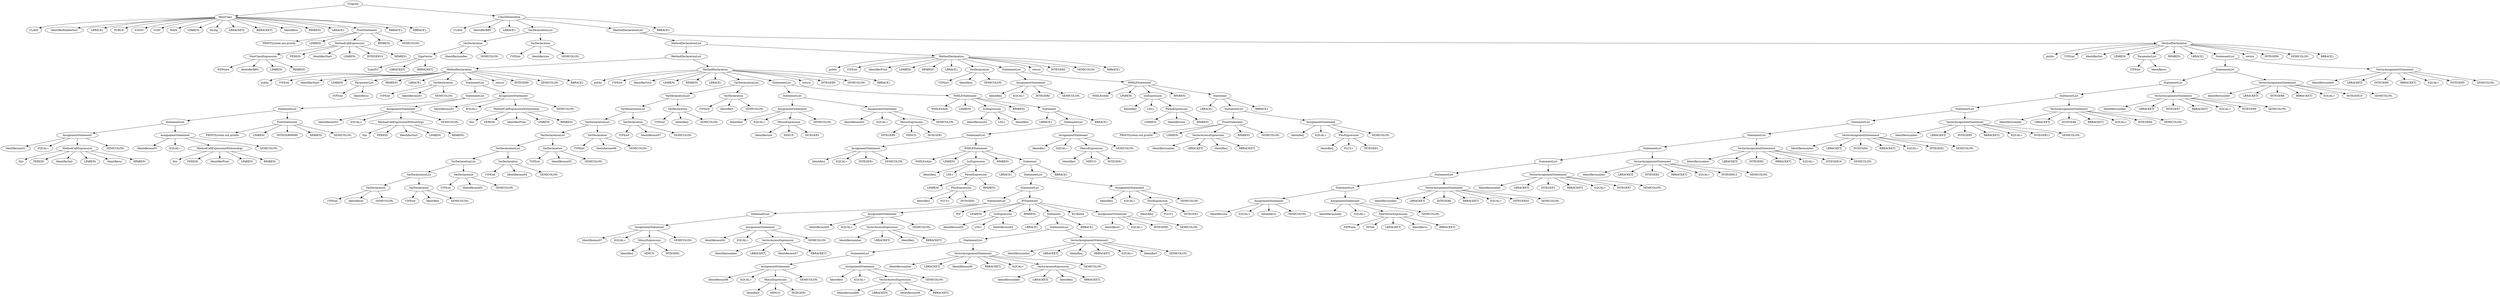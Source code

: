 digraph {
n0 [label="Program"];
n1 [label="MainClass"];
n2 [label="CLASS"];
n1 -> n2
n3 [label="IdentifierBubbleSort"];
n1 -> n3
n4 [label="LBRACE{"];
n1 -> n4
n5 [label="PUBLIC"];
n1 -> n5
n6 [label="STATIC"];
n1 -> n6
n7 [label="VOID"];
n1 -> n7
n8 [label="MAIN"];
n1 -> n8
n9 [label="LPAREN("];
n1 -> n9
n10 [label="String"];
n1 -> n10
n11 [label="LBRACKET["];
n1 -> n11
n12 [label="RBRACKET]"];
n1 -> n12
n13 [label="Identifiera"];
n1 -> n13
n14 [label="RPAREN)"];
n1 -> n14
n15 [label="LBRACE{"];
n1 -> n15
n16 [label="PrintStatement"];
n17 [label="PRINTSystem.out.println"];
n16 -> n17
n18 [label="LPAREN("];
n16 -> n18
n19 [label="MethodCallExpression"];
n20 [label="NewClassExpression"];
n21 [label="NEWnew"];
n20 -> n21
n22 [label="IdentifierBBS"];
n20 -> n22
n23 [label="LPAREN("];
n20 -> n23
n24 [label="RPAREN)"];
n20 -> n24
n19 -> n20
n25 [label="PERIOD."];
n19 -> n25
n26 [label="IdentifierStart"];
n19 -> n26
n27 [label="LPAREN("];
n19 -> n27
n28 [label="INTEGER10"];
n19 -> n28
n29 [label="RPAREN)"];
n19 -> n29
n16 -> n19
n30 [label="RPAREN)"];
n16 -> n30
n31 [label="SEMICOLON;"];
n16 -> n31
n1 -> n16
n32 [label="RBRACE}"];
n1 -> n32
n33 [label="RBRACE}"];
n1 -> n33
n0 -> n1
n34 [label="ClassDeclaration"];
n35 [label="CLASS"];
n34 -> n35
n36 [label="IdentifierBBS"];
n34 -> n36
n37 [label="LBRACE{"];
n34 -> n37
n38 [label="VarDeclarationList"];
n39 [label="VarDeclaration"];
n40 [label="TypeVector"];
n41 [label="TypeINT"];
n40 -> n41
n42 [label="LBRACKET["];
n40 -> n42
n43 [label="RBRACKET]"];
n40 -> n43
n39 -> n40
n44 [label="Identifiernumber"];
n39 -> n44
n45 [label="SEMICOLON;"];
n39 -> n45
n38 -> n39
n46 [label="VarDeclaration"];
n47 [label="TYPEint"];
n46 -> n47
n48 [label="Identifiersize"];
n46 -> n48
n49 [label="SEMICOLON;"];
n46 -> n49
n38 -> n46
n34 -> n38
n50 [label="MethodDeclarationList"];
n51 [label="MethodDeclarationList"];
n52 [label="MethodDeclarationList"];
n53 [label="MethodDeclaration"];
n54 [label="public"];
n53 -> n54
n55 [label="TYPEint"];
n53 -> n55
n56 [label="IdentifierStart"];
n53 -> n56
n57 [label="LPAREN("];
n53 -> n57
n58 [label="ParameterList"];
n59 [label="TYPEint"];
n58 -> n59
n60 [label="Identifiersz"];
n58 -> n60
n53 -> n58
n61 [label="RPAREN)"];
n53 -> n61
n62 [label="LBRACE{"];
n53 -> n62
n63 [label="VarDeclaration"];
n64 [label="TYPEint"];
n63 -> n64
n65 [label="Identifieraux01"];
n63 -> n65
n66 [label="SEMICOLON;"];
n63 -> n66
n53 -> n63
n67 [label="StatementList"];
n68 [label="StatementList"];
n69 [label="StatementList"];
n70 [label="StatementList"];
n71 [label="AssignmentStatement"];
n72 [label="Identifieraux01"];
n71 -> n72
n73 [label="EQUAL="];
n71 -> n73
n74 [label="MethodCallExpression"];
n75 [label="this"];
n74 -> n75
n76 [label="PERIOD."];
n74 -> n76
n77 [label="IdentifierInit"];
n74 -> n77
n78 [label="LPAREN("];
n74 -> n78
n79 [label="Identifiersz"];
n74 -> n79
n80 [label="RPAREN)"];
n74 -> n80
n71 -> n74
n81 [label="SEMICOLON;"];
n71 -> n81
n70 -> n71
n82 [label="AssignmentStatement"];
n83 [label="Identifieraux01"];
n82 -> n83
n84 [label="EQUAL="];
n82 -> n84
n85 [label="MethodCallExpressionWithoutArgs"];
n86 [label="this"];
n85 -> n86
n87 [label="PERIOD."];
n85 -> n87
n88 [label="IdentifierPrint"];
n85 -> n88
n89 [label="LPAREN("];
n85 -> n89
n90 [label="RPAREN)"];
n85 -> n90
n82 -> n85
n91 [label="SEMICOLON;"];
n82 -> n91
n70 -> n82
n69 -> n70
n92 [label="PrintStatement"];
n93 [label="PRINTSystem.out.println"];
n92 -> n93
n94 [label="LPAREN("];
n92 -> n94
n95 [label="INTEGER99999"];
n92 -> n95
n96 [label="RPAREN)"];
n92 -> n96
n97 [label="SEMICOLON;"];
n92 -> n97
n69 -> n92
n68 -> n69
n98 [label="AssignmentStatement"];
n99 [label="Identifieraux01"];
n98 -> n99
n100 [label="EQUAL="];
n98 -> n100
n101 [label="MethodCallExpressionWithoutArgs"];
n102 [label="this"];
n101 -> n102
n103 [label="PERIOD."];
n101 -> n103
n104 [label="IdentifierSort"];
n101 -> n104
n105 [label="LPAREN("];
n101 -> n105
n106 [label="RPAREN)"];
n101 -> n106
n98 -> n101
n107 [label="SEMICOLON;"];
n98 -> n107
n68 -> n98
n67 -> n68
n108 [label="AssignmentStatement"];
n109 [label="Identifieraux01"];
n108 -> n109
n110 [label="EQUAL="];
n108 -> n110
n111 [label="MethodCallExpressionWithoutArgs"];
n112 [label="this"];
n111 -> n112
n113 [label="PERIOD."];
n111 -> n113
n114 [label="IdentifierPrint"];
n111 -> n114
n115 [label="LPAREN("];
n111 -> n115
n116 [label="RPAREN)"];
n111 -> n116
n108 -> n111
n117 [label="SEMICOLON;"];
n108 -> n117
n67 -> n108
n53 -> n67
n118 [label="return"];
n53 -> n118
n119 [label="INTEGER0"];
n53 -> n119
n120 [label="SEMICOLON;"];
n53 -> n120
n121 [label="RBRACE}"];
n53 -> n121
n52 -> n53
n122 [label="MethodDeclaration"];
n123 [label="public"];
n122 -> n123
n124 [label="TYPEint"];
n122 -> n124
n125 [label="IdentifierSort"];
n122 -> n125
n126 [label="LPAREN("];
n122 -> n126
n127 [label="RPAREN)"];
n122 -> n127
n128 [label="LBRACE{"];
n122 -> n128
n129 [label="VarDeclarationList"];
n130 [label="VarDeclarationList"];
n131 [label="VarDeclarationList"];
n132 [label="VarDeclarationList"];
n133 [label="VarDeclarationList"];
n134 [label="VarDeclarationList"];
n135 [label="VarDeclarationList"];
n136 [label="VarDeclarationList"];
n137 [label="VarDeclaration"];
n138 [label="TYPEint"];
n137 -> n138
n139 [label="Identifiernt"];
n137 -> n139
n140 [label="SEMICOLON;"];
n137 -> n140
n136 -> n137
n141 [label="VarDeclaration"];
n142 [label="TYPEint"];
n141 -> n142
n143 [label="Identifieri"];
n141 -> n143
n144 [label="SEMICOLON;"];
n141 -> n144
n136 -> n141
n135 -> n136
n145 [label="VarDeclaration"];
n146 [label="TYPEint"];
n145 -> n146
n147 [label="Identifieraux02"];
n145 -> n147
n148 [label="SEMICOLON;"];
n145 -> n148
n135 -> n145
n134 -> n135
n149 [label="VarDeclaration"];
n150 [label="TYPEint"];
n149 -> n150
n151 [label="Identifieraux04"];
n149 -> n151
n152 [label="SEMICOLON;"];
n149 -> n152
n134 -> n149
n133 -> n134
n153 [label="VarDeclaration"];
n154 [label="TYPEint"];
n153 -> n154
n155 [label="Identifieraux05"];
n153 -> n155
n156 [label="SEMICOLON;"];
n153 -> n156
n133 -> n153
n132 -> n133
n157 [label="VarDeclaration"];
n158 [label="TYPEint"];
n157 -> n158
n159 [label="Identifieraux06"];
n157 -> n159
n160 [label="SEMICOLON;"];
n157 -> n160
n132 -> n157
n131 -> n132
n161 [label="VarDeclaration"];
n162 [label="TYPEint"];
n161 -> n162
n163 [label="Identifieraux07"];
n161 -> n163
n164 [label="SEMICOLON;"];
n161 -> n164
n131 -> n161
n130 -> n131
n165 [label="VarDeclaration"];
n166 [label="TYPEint"];
n165 -> n166
n167 [label="Identifierj"];
n165 -> n167
n168 [label="SEMICOLON;"];
n165 -> n168
n130 -> n165
n129 -> n130
n169 [label="VarDeclaration"];
n170 [label="TYPEint"];
n169 -> n170
n171 [label="Identifiert"];
n169 -> n171
n172 [label="SEMICOLON;"];
n169 -> n172
n129 -> n169
n122 -> n129
n173 [label="StatementList"];
n174 [label="StatementList"];
n175 [label="AssignmentStatement"];
n176 [label="Identifieri"];
n175 -> n176
n177 [label="EQUAL="];
n175 -> n177
n178 [label="MinusExpression"];
n179 [label="Identifiersize"];
n178 -> n179
n180 [label="MINUS-"];
n178 -> n180
n181 [label="INTEGER1"];
n178 -> n181
n175 -> n178
n182 [label="SEMICOLON;"];
n175 -> n182
n174 -> n175
n183 [label="AssignmentStatement"];
n184 [label="Identifieraux02"];
n183 -> n184
n185 [label="EQUAL="];
n183 -> n185
n186 [label="MinusExpression"];
n187 [label="INTEGER0"];
n186 -> n187
n188 [label="MINUS-"];
n186 -> n188
n189 [label="INTEGER1"];
n186 -> n189
n183 -> n186
n190 [label="SEMICOLON;"];
n183 -> n190
n174 -> n183
n173 -> n174
n191 [label="WHILEStatement"];
n192 [label="WHILEwhile"];
n191 -> n192
n193 [label="LPAREN("];
n191 -> n193
n194 [label="lssExpression"];
n195 [label="Identifieraux02"];
n194 -> n195
n196 [label="LSS<"];
n194 -> n196
n197 [label="Identifieri"];
n194 -> n197
n191 -> n194
n198 [label="RPAREN)"];
n191 -> n198
n199 [label="Statement"];
n200 [label="LBRACE{"];
n199 -> n200
n201 [label="StatementList"];
n202 [label="StatementList"];
n203 [label="AssignmentStatement"];
n204 [label="Identifierj"];
n203 -> n204
n205 [label="EQUAL="];
n203 -> n205
n206 [label="INTEGER1"];
n203 -> n206
n207 [label="SEMICOLON;"];
n203 -> n207
n202 -> n203
n208 [label="WHILEStatement"];
n209 [label="WHILEwhile"];
n208 -> n209
n210 [label="LPAREN("];
n208 -> n210
n211 [label="lssExpression"];
n212 [label="Identifierj"];
n211 -> n212
n213 [label="LSS<"];
n211 -> n213
n214 [label="ParenExpression"];
n215 [label="LPAREN("];
n214 -> n215
n216 [label="PlusExpression"];
n217 [label="Identifieri"];
n216 -> n217
n218 [label="PLUS+"];
n216 -> n218
n219 [label="INTEGER1"];
n216 -> n219
n214 -> n216
n220 [label="RPAREN)"];
n214 -> n220
n211 -> n214
n208 -> n211
n221 [label="RPAREN)"];
n208 -> n221
n222 [label="Statement"];
n223 [label="LBRACE{"];
n222 -> n223
n224 [label="StatementList"];
n225 [label="StatementList"];
n226 [label="StatementList"];
n227 [label="StatementList"];
n228 [label="AssignmentStatement"];
n229 [label="Identifieraux07"];
n228 -> n229
n230 [label="EQUAL="];
n228 -> n230
n231 [label="MinusExpression"];
n232 [label="Identifierj"];
n231 -> n232
n233 [label="MINUS-"];
n231 -> n233
n234 [label="INTEGER1"];
n231 -> n234
n228 -> n231
n235 [label="SEMICOLON;"];
n228 -> n235
n227 -> n228
n236 [label="AssignmentStatement"];
n237 [label="Identifieraux04"];
n236 -> n237
n238 [label="EQUAL="];
n236 -> n238
n239 [label="VectorAccessExpression"];
n240 [label="Identifiernumber"];
n239 -> n240
n241 [label="LBRACKET["];
n239 -> n241
n242 [label="Identifieraux07"];
n239 -> n242
n243 [label="RBRACKET]"];
n239 -> n243
n236 -> n239
n244 [label="SEMICOLON;"];
n236 -> n244
n227 -> n236
n226 -> n227
n245 [label="AssignmentStatement"];
n246 [label="Identifieraux05"];
n245 -> n246
n247 [label="EQUAL="];
n245 -> n247
n248 [label="VectorAccessExpression"];
n249 [label="Identifiernumber"];
n248 -> n249
n250 [label="LBRACKET["];
n248 -> n250
n251 [label="Identifierj"];
n248 -> n251
n252 [label="RBRACKET]"];
n248 -> n252
n245 -> n248
n253 [label="SEMICOLON;"];
n245 -> n253
n226 -> n245
n225 -> n226
n254 [label="IFStatement"];
n255 [label="IFif"];
n254 -> n255
n256 [label="LPAREN("];
n254 -> n256
n257 [label="lssExpression"];
n258 [label="Identifieraux05"];
n257 -> n258
n259 [label="LSS<"];
n257 -> n259
n260 [label="Identifieraux04"];
n257 -> n260
n254 -> n257
n261 [label="RPAREN)"];
n254 -> n261
n262 [label="Statement"];
n263 [label="LBRACE{"];
n262 -> n263
n264 [label="StatementList"];
n265 [label="StatementList"];
n266 [label="StatementList"];
n267 [label="AssignmentStatement"];
n268 [label="Identifieraux06"];
n267 -> n268
n269 [label="EQUAL="];
n267 -> n269
n270 [label="MinusExpression"];
n271 [label="Identifierj"];
n270 -> n271
n272 [label="MINUS-"];
n270 -> n272
n273 [label="INTEGER1"];
n270 -> n273
n267 -> n270
n274 [label="SEMICOLON;"];
n267 -> n274
n266 -> n267
n275 [label="AssignmentStatement"];
n276 [label="Identifiert"];
n275 -> n276
n277 [label="EQUAL="];
n275 -> n277
n278 [label="VectorAccessExpression"];
n279 [label="Identifiernumber"];
n278 -> n279
n280 [label="LBRACKET["];
n278 -> n280
n281 [label="Identifieraux06"];
n278 -> n281
n282 [label="RBRACKET]"];
n278 -> n282
n275 -> n278
n283 [label="SEMICOLON;"];
n275 -> n283
n266 -> n275
n265 -> n266
n284 [label="VectorAssignmentStatement"];
n285 [label="Identifiernumber"];
n284 -> n285
n286 [label="LBRACKET["];
n284 -> n286
n287 [label="Identifieraux06"];
n284 -> n287
n288 [label="RBRACKET]"];
n284 -> n288
n289 [label="EQUAL="];
n284 -> n289
n290 [label="VectorAccessExpression"];
n291 [label="Identifiernumber"];
n290 -> n291
n292 [label="LBRACKET["];
n290 -> n292
n293 [label="Identifierj"];
n290 -> n293
n294 [label="RBRACKET]"];
n290 -> n294
n284 -> n290
n295 [label="SEMICOLON;"];
n284 -> n295
n265 -> n284
n264 -> n265
n296 [label="VectorAssignmentStatement"];
n297 [label="Identifiernumber"];
n296 -> n297
n298 [label="LBRACKET["];
n296 -> n298
n299 [label="Identifierj"];
n296 -> n299
n300 [label="RBRACKET]"];
n296 -> n300
n301 [label="EQUAL="];
n296 -> n301
n302 [label="Identifiert"];
n296 -> n302
n303 [label="SEMICOLON;"];
n296 -> n303
n264 -> n296
n262 -> n264
n304 [label="RBRACE}"];
n262 -> n304
n254 -> n262
n305 [label="ELSEelse"];
n254 -> n305
n306 [label="AssignmentStatement"];
n307 [label="Identifiernt"];
n306 -> n307
n308 [label="EQUAL="];
n306 -> n308
n309 [label="INTEGER0"];
n306 -> n309
n310 [label="SEMICOLON;"];
n306 -> n310
n254 -> n306
n225 -> n254
n224 -> n225
n311 [label="AssignmentStatement"];
n312 [label="Identifierj"];
n311 -> n312
n313 [label="EQUAL="];
n311 -> n313
n314 [label="PlusExpression"];
n315 [label="Identifierj"];
n314 -> n315
n316 [label="PLUS+"];
n314 -> n316
n317 [label="INTEGER1"];
n314 -> n317
n311 -> n314
n318 [label="SEMICOLON;"];
n311 -> n318
n224 -> n311
n222 -> n224
n319 [label="RBRACE}"];
n222 -> n319
n208 -> n222
n202 -> n208
n201 -> n202
n320 [label="AssignmentStatement"];
n321 [label="Identifieri"];
n320 -> n321
n322 [label="EQUAL="];
n320 -> n322
n323 [label="MinusExpression"];
n324 [label="Identifieri"];
n323 -> n324
n325 [label="MINUS-"];
n323 -> n325
n326 [label="INTEGER1"];
n323 -> n326
n320 -> n323
n327 [label="SEMICOLON;"];
n320 -> n327
n201 -> n320
n199 -> n201
n328 [label="RBRACE}"];
n199 -> n328
n191 -> n199
n173 -> n191
n122 -> n173
n329 [label="return"];
n122 -> n329
n330 [label="INTEGER0"];
n122 -> n330
n331 [label="SEMICOLON;"];
n122 -> n331
n332 [label="RBRACE}"];
n122 -> n332
n52 -> n122
n51 -> n52
n333 [label="MethodDeclaration"];
n334 [label="public"];
n333 -> n334
n335 [label="TYPEint"];
n333 -> n335
n336 [label="IdentifierPrint"];
n333 -> n336
n337 [label="LPAREN("];
n333 -> n337
n338 [label="RPAREN)"];
n333 -> n338
n339 [label="LBRACE{"];
n333 -> n339
n340 [label="VarDeclaration"];
n341 [label="TYPEint"];
n340 -> n341
n342 [label="Identifierj"];
n340 -> n342
n343 [label="SEMICOLON;"];
n340 -> n343
n333 -> n340
n344 [label="StatementList"];
n345 [label="AssignmentStatement"];
n346 [label="Identifierj"];
n345 -> n346
n347 [label="EQUAL="];
n345 -> n347
n348 [label="INTEGER0"];
n345 -> n348
n349 [label="SEMICOLON;"];
n345 -> n349
n344 -> n345
n350 [label="WHILEStatement"];
n351 [label="WHILEwhile"];
n350 -> n351
n352 [label="LPAREN("];
n350 -> n352
n353 [label="lssExpression"];
n354 [label="Identifierj"];
n353 -> n354
n355 [label="LSS<"];
n353 -> n355
n356 [label="ParenExpression"];
n357 [label="LPAREN("];
n356 -> n357
n358 [label="Identifiersize"];
n356 -> n358
n359 [label="RPAREN)"];
n356 -> n359
n353 -> n356
n350 -> n353
n360 [label="RPAREN)"];
n350 -> n360
n361 [label="Statement"];
n362 [label="LBRACE{"];
n361 -> n362
n363 [label="StatementList"];
n364 [label="PrintStatement"];
n365 [label="PRINTSystem.out.println"];
n364 -> n365
n366 [label="LPAREN("];
n364 -> n366
n367 [label="VectorAccessExpression"];
n368 [label="Identifiernumber"];
n367 -> n368
n369 [label="LBRACKET["];
n367 -> n369
n370 [label="Identifierj"];
n367 -> n370
n371 [label="RBRACKET]"];
n367 -> n371
n364 -> n367
n372 [label="RPAREN)"];
n364 -> n372
n373 [label="SEMICOLON;"];
n364 -> n373
n363 -> n364
n374 [label="AssignmentStatement"];
n375 [label="Identifierj"];
n374 -> n375
n376 [label="EQUAL="];
n374 -> n376
n377 [label="PlusExpression"];
n378 [label="Identifierj"];
n377 -> n378
n379 [label="PLUS+"];
n377 -> n379
n380 [label="INTEGER1"];
n377 -> n380
n374 -> n377
n381 [label="SEMICOLON;"];
n374 -> n381
n363 -> n374
n361 -> n363
n382 [label="RBRACE}"];
n361 -> n382
n350 -> n361
n344 -> n350
n333 -> n344
n383 [label="return"];
n333 -> n383
n384 [label="INTEGER0"];
n333 -> n384
n385 [label="SEMICOLON;"];
n333 -> n385
n386 [label="RBRACE}"];
n333 -> n386
n51 -> n333
n50 -> n51
n387 [label="MethodDeclaration"];
n388 [label="public"];
n387 -> n388
n389 [label="TYPEint"];
n387 -> n389
n390 [label="IdentifierInit"];
n387 -> n390
n391 [label="LPAREN("];
n387 -> n391
n392 [label="ParameterList"];
n393 [label="TYPEint"];
n392 -> n393
n394 [label="Identifiersz"];
n392 -> n394
n387 -> n392
n395 [label="RPAREN)"];
n387 -> n395
n396 [label="LBRACE{"];
n387 -> n396
n397 [label="StatementList"];
n398 [label="StatementList"];
n399 [label="StatementList"];
n400 [label="StatementList"];
n401 [label="StatementList"];
n402 [label="StatementList"];
n403 [label="StatementList"];
n404 [label="StatementList"];
n405 [label="StatementList"];
n406 [label="StatementList"];
n407 [label="StatementList"];
n408 [label="AssignmentStatement"];
n409 [label="Identifiersize"];
n408 -> n409
n410 [label="EQUAL="];
n408 -> n410
n411 [label="Identifiersz"];
n408 -> n411
n412 [label="SEMICOLON;"];
n408 -> n412
n407 -> n408
n413 [label="AssignmentStatement"];
n414 [label="Identifiernumber"];
n413 -> n414
n415 [label="EQUAL="];
n413 -> n415
n416 [label="NewVectorExpression"];
n417 [label="NEWnew"];
n416 -> n417
n418 [label="INTint"];
n416 -> n418
n419 [label="LBRACKET["];
n416 -> n419
n420 [label="Identifiersz"];
n416 -> n420
n421 [label="RBRACKET]"];
n416 -> n421
n413 -> n416
n422 [label="SEMICOLON;"];
n413 -> n422
n407 -> n413
n406 -> n407
n423 [label="VectorAssignmentStatement"];
n424 [label="Identifiernumber"];
n423 -> n424
n425 [label="LBRACKET["];
n423 -> n425
n426 [label="INTEGER0"];
n423 -> n426
n427 [label="RBRACKET]"];
n423 -> n427
n428 [label="EQUAL="];
n423 -> n428
n429 [label="INTEGER20"];
n423 -> n429
n430 [label="SEMICOLON;"];
n423 -> n430
n406 -> n423
n405 -> n406
n431 [label="VectorAssignmentStatement"];
n432 [label="Identifiernumber"];
n431 -> n432
n433 [label="LBRACKET["];
n431 -> n433
n434 [label="INTEGER1"];
n431 -> n434
n435 [label="RBRACKET]"];
n431 -> n435
n436 [label="EQUAL="];
n431 -> n436
n437 [label="INTEGER7"];
n431 -> n437
n438 [label="SEMICOLON;"];
n431 -> n438
n405 -> n431
n404 -> n405
n439 [label="VectorAssignmentStatement"];
n440 [label="Identifiernumber"];
n439 -> n440
n441 [label="LBRACKET["];
n439 -> n441
n442 [label="INTEGER2"];
n439 -> n442
n443 [label="RBRACKET]"];
n439 -> n443
n444 [label="EQUAL="];
n439 -> n444
n445 [label="INTEGER12"];
n439 -> n445
n446 [label="SEMICOLON;"];
n439 -> n446
n404 -> n439
n403 -> n404
n447 [label="VectorAssignmentStatement"];
n448 [label="Identifiernumber"];
n447 -> n448
n449 [label="LBRACKET["];
n447 -> n449
n450 [label="INTEGER3"];
n447 -> n450
n451 [label="RBRACKET]"];
n447 -> n451
n452 [label="EQUAL="];
n447 -> n452
n453 [label="INTEGER18"];
n447 -> n453
n454 [label="SEMICOLON;"];
n447 -> n454
n403 -> n447
n402 -> n403
n455 [label="VectorAssignmentStatement"];
n456 [label="Identifiernumber"];
n455 -> n456
n457 [label="LBRACKET["];
n455 -> n457
n458 [label="INTEGER4"];
n455 -> n458
n459 [label="RBRACKET]"];
n455 -> n459
n460 [label="EQUAL="];
n455 -> n460
n461 [label="INTEGER2"];
n455 -> n461
n462 [label="SEMICOLON;"];
n455 -> n462
n402 -> n455
n401 -> n402
n463 [label="VectorAssignmentStatement"];
n464 [label="Identifiernumber"];
n463 -> n464
n465 [label="LBRACKET["];
n463 -> n465
n466 [label="INTEGER5"];
n463 -> n466
n467 [label="RBRACKET]"];
n463 -> n467
n468 [label="EQUAL="];
n463 -> n468
n469 [label="INTEGER11"];
n463 -> n469
n470 [label="SEMICOLON;"];
n463 -> n470
n401 -> n463
n400 -> n401
n471 [label="VectorAssignmentStatement"];
n472 [label="Identifiernumber"];
n471 -> n472
n473 [label="LBRACKET["];
n471 -> n473
n474 [label="INTEGER6"];
n471 -> n474
n475 [label="RBRACKET]"];
n471 -> n475
n476 [label="EQUAL="];
n471 -> n476
n477 [label="INTEGER6"];
n471 -> n477
n478 [label="SEMICOLON;"];
n471 -> n478
n400 -> n471
n399 -> n400
n479 [label="VectorAssignmentStatement"];
n480 [label="Identifiernumber"];
n479 -> n480
n481 [label="LBRACKET["];
n479 -> n481
n482 [label="INTEGER7"];
n479 -> n482
n483 [label="RBRACKET]"];
n479 -> n483
n484 [label="EQUAL="];
n479 -> n484
n485 [label="INTEGER9"];
n479 -> n485
n486 [label="SEMICOLON;"];
n479 -> n486
n399 -> n479
n398 -> n399
n487 [label="VectorAssignmentStatement"];
n488 [label="Identifiernumber"];
n487 -> n488
n489 [label="LBRACKET["];
n487 -> n489
n490 [label="INTEGER8"];
n487 -> n490
n491 [label="RBRACKET]"];
n487 -> n491
n492 [label="EQUAL="];
n487 -> n492
n493 [label="INTEGER19"];
n487 -> n493
n494 [label="SEMICOLON;"];
n487 -> n494
n398 -> n487
n397 -> n398
n495 [label="VectorAssignmentStatement"];
n496 [label="Identifiernumber"];
n495 -> n496
n497 [label="LBRACKET["];
n495 -> n497
n498 [label="INTEGER9"];
n495 -> n498
n499 [label="RBRACKET]"];
n495 -> n499
n500 [label="EQUAL="];
n495 -> n500
n501 [label="INTEGER5"];
n495 -> n501
n502 [label="SEMICOLON;"];
n495 -> n502
n397 -> n495
n387 -> n397
n503 [label="return"];
n387 -> n503
n504 [label="INTEGER0"];
n387 -> n504
n505 [label="SEMICOLON;"];
n387 -> n505
n506 [label="RBRACE}"];
n387 -> n506
n50 -> n387
n34 -> n50
n507 [label="RBRACE}"];
n34 -> n507
n0 -> n34
}
